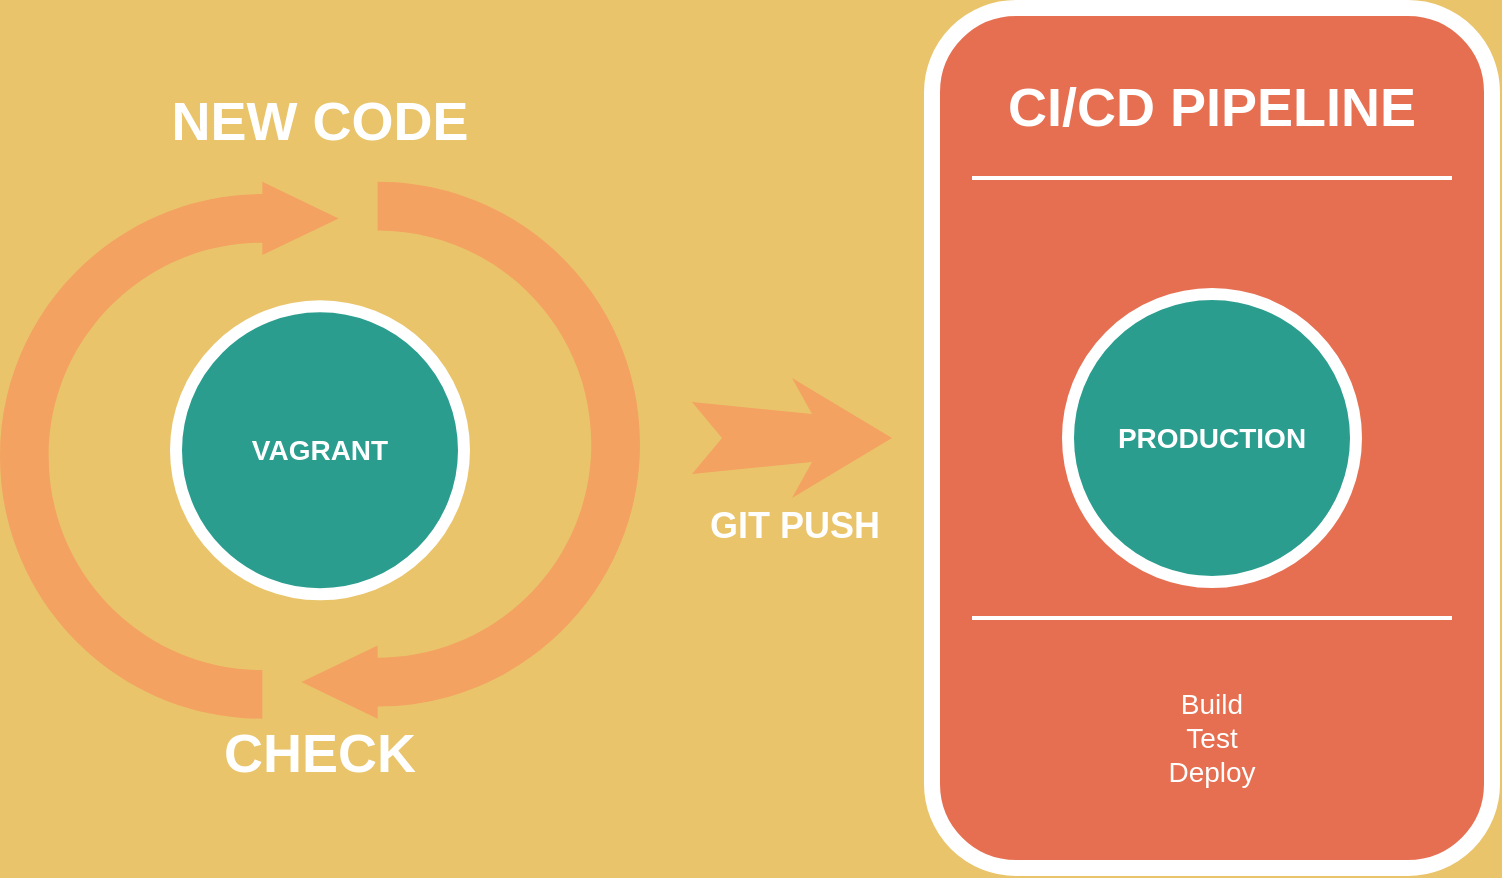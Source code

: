 <mxfile version="13.5.9" type="device"><diagram name="Page-1" id="12e1b939-464a-85fe-373e-61e167be1490"><mxGraphModel dx="942" dy="513" grid="1" gridSize="10" guides="1" tooltips="1" connect="1" arrows="1" fold="1" page="1" pageScale="1.5" pageWidth="1169" pageHeight="827" background="#e9c46a" math="0" shadow="0"><root><mxCell id="0"/><mxCell id="1" parent="0"/><mxCell id="60da8b9f42644d3a-23" value="" style="html=1;shadow=0;dashed=0;align=center;verticalAlign=middle;shape=mxgraph.arrows2.stylisedArrow;dy=0.6;dx=40;notch=15;feather=0.4;rounded=0;strokeWidth=1;fontSize=27;strokeColor=none;fillColor=#F4A261;" parent="1" vertex="1"><mxGeometry x="826" y="590" width="100" height="60" as="geometry"/></mxCell><mxCell id="60da8b9f42644d3a-24" value="" style="whiteSpace=wrap;html=1;rounded=1;shadow=0;strokeWidth=8;fontSize=20;align=center;strokeColor=#FFFFFF;fillColor=#E76F51;" parent="1" vertex="1"><mxGeometry x="946" y="405" width="280" height="430" as="geometry"/></mxCell><mxCell id="60da8b9f42644d3a-25" value="CI/CD PIPELINE" style="text;html=1;align=center;verticalAlign=middle;whiteSpace=wrap;rounded=0;shadow=0;fontSize=27;fontStyle=1;fontColor=#FFFFFF;" parent="1" vertex="1"><mxGeometry x="946" y="425" width="280" height="60" as="geometry"/></mxCell><mxCell id="60da8b9f42644d3a-26" value="&lt;div&gt;&lt;font&gt;Build&lt;/font&gt;&lt;/div&gt;&lt;div&gt;&lt;font&gt;Test&lt;br&gt;&lt;/font&gt;&lt;/div&gt;&lt;div&gt;&lt;font&gt;Deploy&lt;br&gt;&lt;/font&gt;&lt;/div&gt;" style="text;html=1;strokeColor=none;fillColor=none;align=center;verticalAlign=middle;whiteSpace=wrap;rounded=0;shadow=0;fontSize=14;fontColor=#FFFFFF;" parent="1" vertex="1"><mxGeometry x="946" y="725" width="280" height="90" as="geometry"/></mxCell><mxCell id="60da8b9f42644d3a-27" value="" style="line;strokeWidth=2;html=1;rounded=0;shadow=0;fontSize=27;align=center;fillColor=none;strokeColor=#FFFFFF;" parent="1" vertex="1"><mxGeometry x="966" y="485" width="240" height="10" as="geometry"/></mxCell><mxCell id="60da8b9f42644d3a-28" value="" style="line;strokeWidth=2;html=1;rounded=0;shadow=0;fontSize=27;align=center;fillColor=none;strokeColor=#FFFFFF;" parent="1" vertex="1"><mxGeometry x="966" y="705" width="240" height="10" as="geometry"/></mxCell><mxCell id="60da8b9f42644d3a-36" value="&lt;font&gt;&lt;b&gt;PRODUCTION&lt;/b&gt;&lt;/font&gt;" style="ellipse;whiteSpace=wrap;html=1;rounded=0;shadow=0;strokeWidth=6;fontSize=14;align=center;fillColor=#2A9D8F;strokeColor=#FFFFFF;fontColor=#FFFFFF;" parent="1" vertex="1"><mxGeometry x="1014" y="548" width="144" height="144" as="geometry"/></mxCell><mxCell id="Bs7ILVjqb5YZ6tHeY-7N-12" value="&lt;b&gt;&lt;font style=&quot;font-size: 18px&quot;&gt;GIT PUSH&lt;br&gt;&lt;/font&gt;&lt;/b&gt;" style="text;html=1;align=center;verticalAlign=middle;resizable=0;points=[];autosize=1;fontColor=#FFFFFF;" parent="1" vertex="1"><mxGeometry x="827" y="654" width="100" height="20" as="geometry"/></mxCell><mxCell id="60da8b9f42644d3a-22" value="&lt;b&gt;VAGRANT&lt;/b&gt;" style="ellipse;whiteSpace=wrap;html=1;rounded=0;shadow=0;strokeWidth=6;fontSize=14;align=center;fillColor=#2a9d8f;strokeColor=#FFFFFF;fontColor=#FFFFFF;" parent="1" vertex="1"><mxGeometry x="568.0" y="554.125" width="144" height="144" as="geometry"/></mxCell><mxCell id="60da8b9f42644d3a-3" value="&lt;font&gt;NEW CODE&lt;/font&gt;" style="text;html=1;strokeColor=none;fillColor=none;align=center;verticalAlign=middle;whiteSpace=wrap;rounded=0;shadow=0;fontSize=27;fontStyle=1;fontColor=#FFFFFF;" parent="1" vertex="1"><mxGeometry x="500" y="431.875" width="280" height="60" as="geometry"/></mxCell><mxCell id="60da8b9f42644d3a-18" value="CHECK" style="text;html=1;strokeColor=none;fillColor=none;align=center;verticalAlign=middle;whiteSpace=wrap;rounded=0;shadow=0;fontSize=27;fontStyle=1;fontColor=#FFFFFF;" parent="1" vertex="1"><mxGeometry x="500" y="748.125" width="280" height="60" as="geometry"/></mxCell><mxCell id="Bs7ILVjqb5YZ6tHeY-7N-2" value="" style="html=1;shadow=0;dashed=0;align=center;verticalAlign=middle;shape=mxgraph.arrows2.uTurnArrow;dy=12.17;arrowHead=36.67;dx2=38.13;comic=0;sketch=0;strokeColor=none;direction=west;fillColor=#f4a261;" parent="1" vertex="1"><mxGeometry x="720" y="491.875" width="80" height="268.5" as="geometry"/></mxCell><mxCell id="Bs7ILVjqb5YZ6tHeY-7N-5" value="" style="html=1;shadow=0;dashed=0;align=center;verticalAlign=middle;shape=mxgraph.arrows2.uTurnArrow;dy=12.17;arrowHead=36.67;dx2=38.13;comic=0;sketch=0;strokeColor=none;direction=east;fillColor=#f4a261;" parent="1" vertex="1"><mxGeometry x="480" y="491.875" width="80" height="268.5" as="geometry"/></mxCell></root></mxGraphModel></diagram></mxfile>